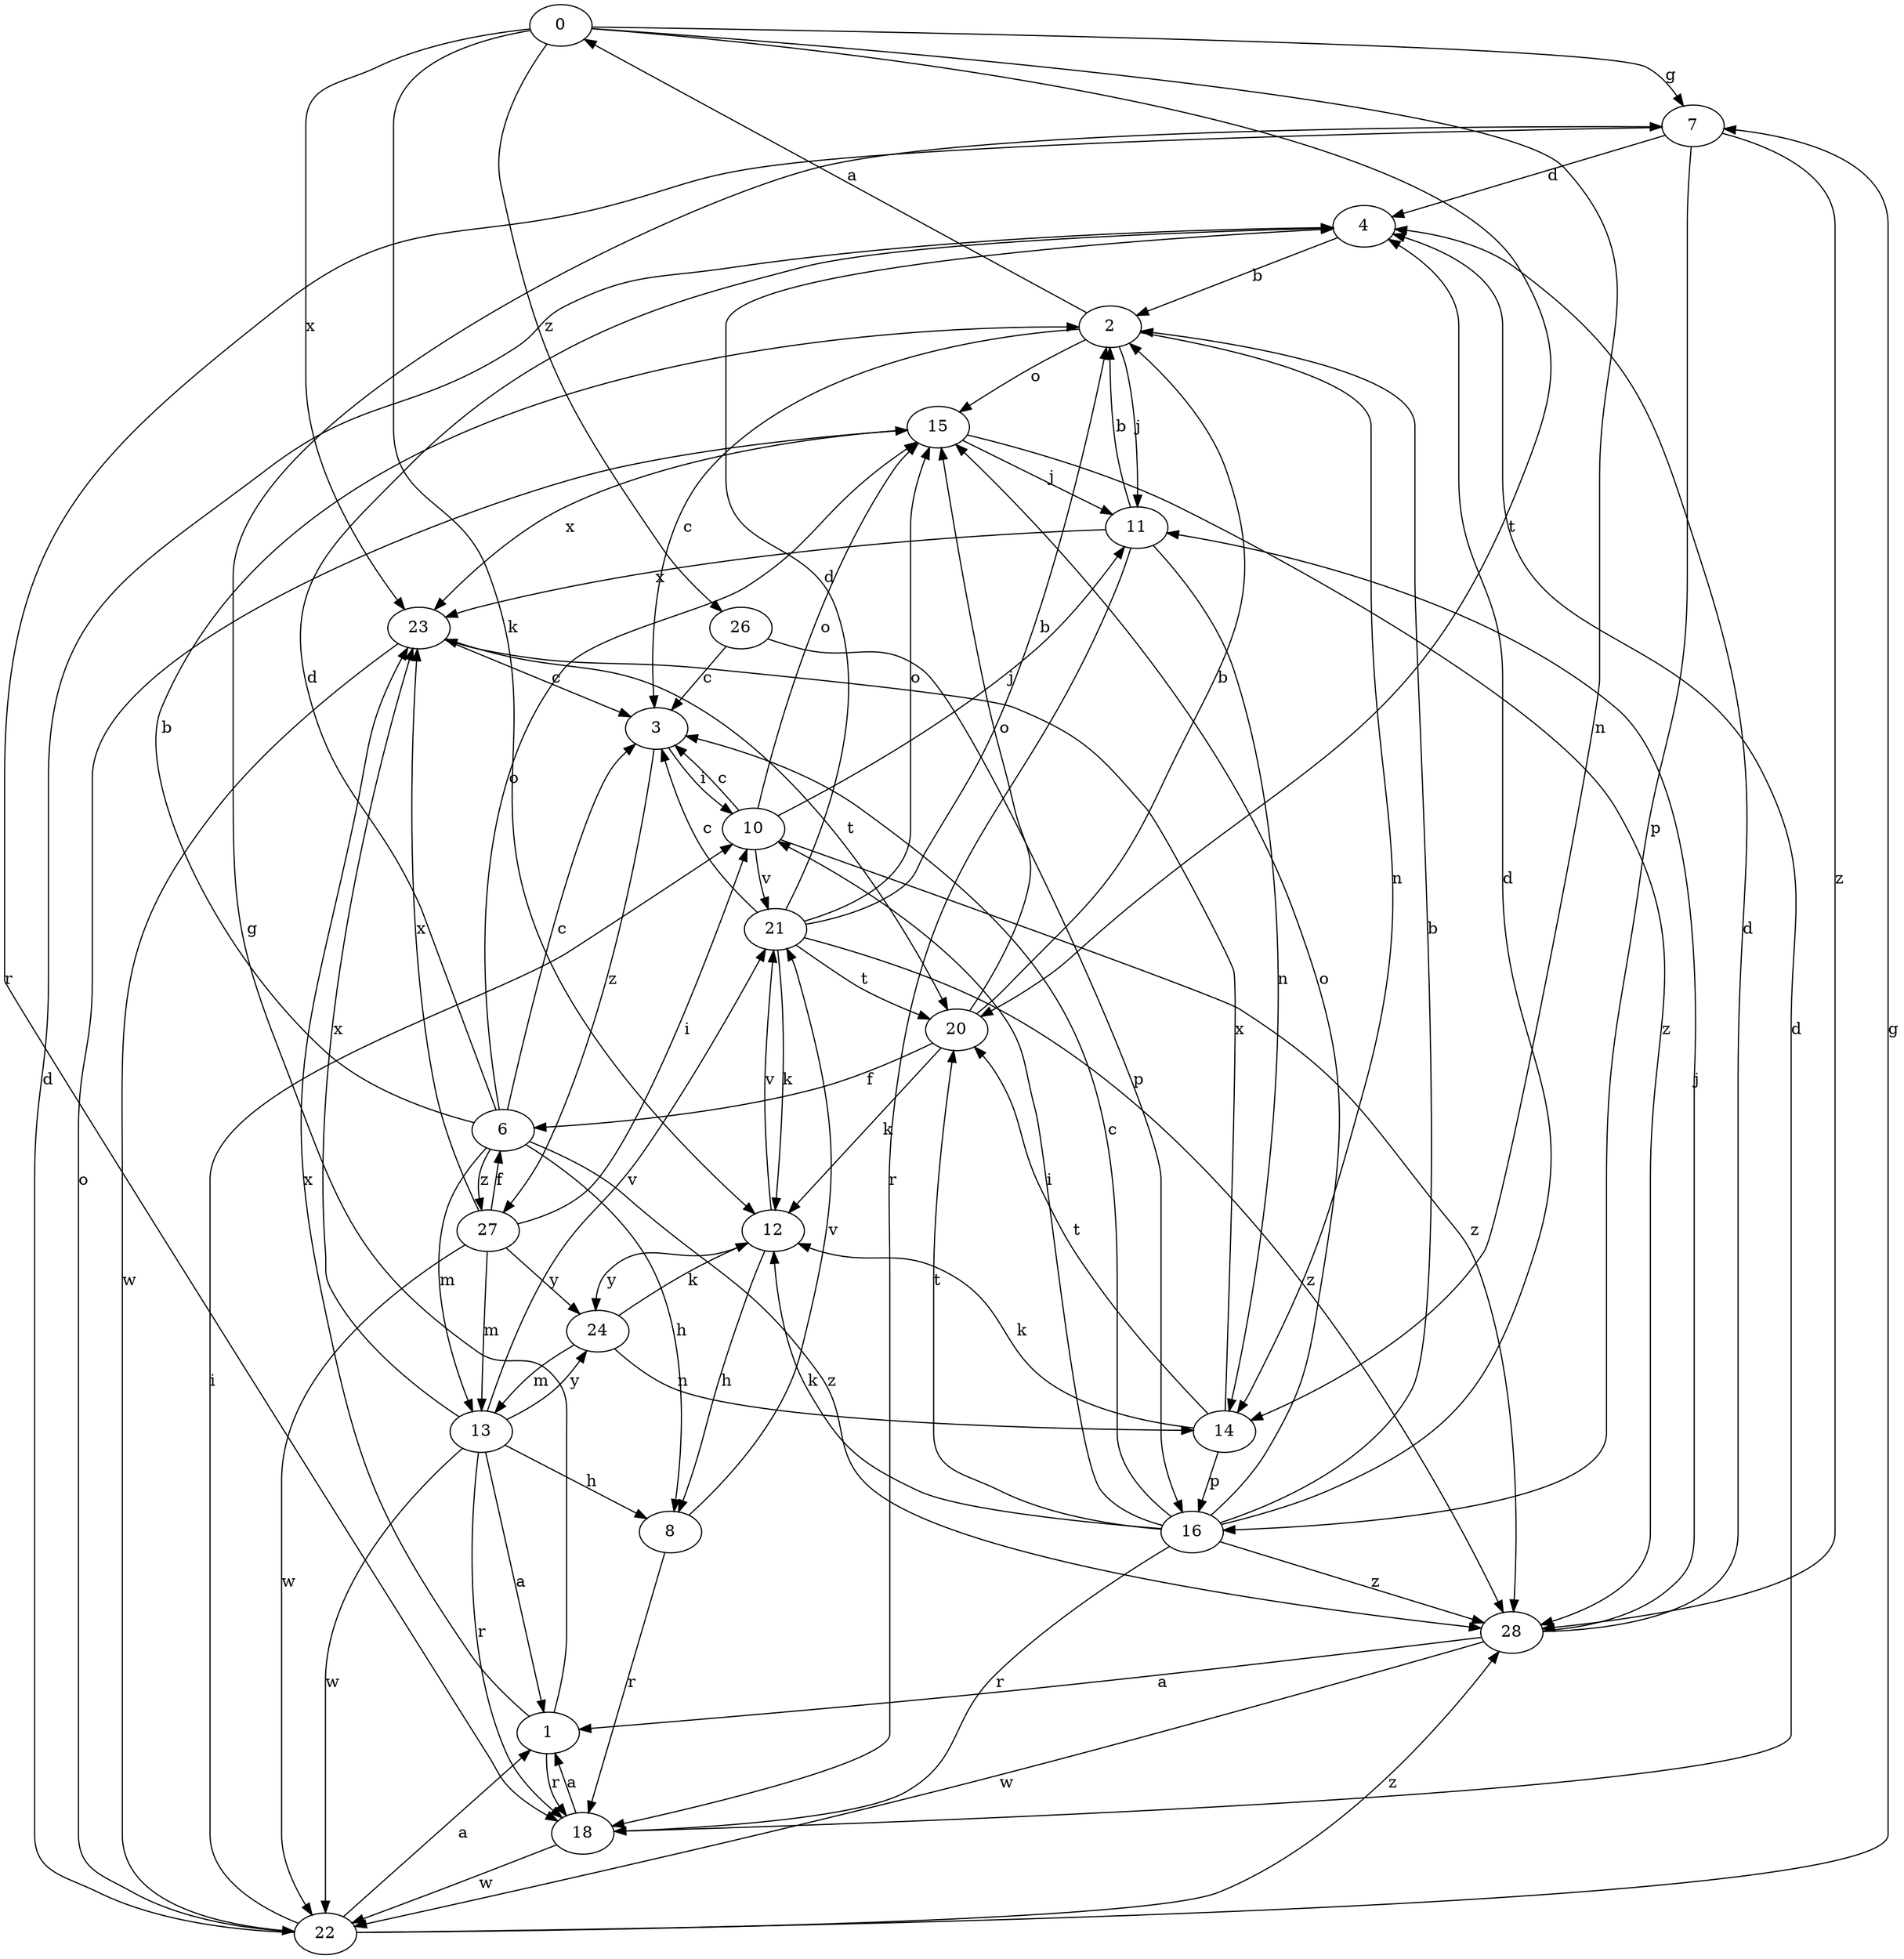 strict digraph  {
0;
1;
2;
3;
4;
6;
7;
8;
10;
11;
12;
13;
14;
15;
16;
18;
20;
21;
22;
23;
24;
26;
27;
28;
0 -> 7  [label=g];
0 -> 12  [label=k];
0 -> 14  [label=n];
0 -> 20  [label=t];
0 -> 23  [label=x];
0 -> 26  [label=z];
1 -> 7  [label=g];
1 -> 18  [label=r];
1 -> 23  [label=x];
2 -> 0  [label=a];
2 -> 3  [label=c];
2 -> 11  [label=j];
2 -> 14  [label=n];
2 -> 15  [label=o];
3 -> 10  [label=i];
3 -> 27  [label=z];
4 -> 2  [label=b];
6 -> 2  [label=b];
6 -> 3  [label=c];
6 -> 4  [label=d];
6 -> 8  [label=h];
6 -> 13  [label=m];
6 -> 15  [label=o];
6 -> 27  [label=z];
6 -> 28  [label=z];
7 -> 4  [label=d];
7 -> 16  [label=p];
7 -> 18  [label=r];
7 -> 28  [label=z];
8 -> 18  [label=r];
8 -> 21  [label=v];
10 -> 3  [label=c];
10 -> 11  [label=j];
10 -> 15  [label=o];
10 -> 21  [label=v];
10 -> 28  [label=z];
11 -> 2  [label=b];
11 -> 14  [label=n];
11 -> 18  [label=r];
11 -> 23  [label=x];
12 -> 8  [label=h];
12 -> 21  [label=v];
12 -> 24  [label=y];
13 -> 1  [label=a];
13 -> 8  [label=h];
13 -> 18  [label=r];
13 -> 21  [label=v];
13 -> 22  [label=w];
13 -> 23  [label=x];
13 -> 24  [label=y];
14 -> 12  [label=k];
14 -> 16  [label=p];
14 -> 20  [label=t];
14 -> 23  [label=x];
15 -> 11  [label=j];
15 -> 23  [label=x];
15 -> 28  [label=z];
16 -> 2  [label=b];
16 -> 3  [label=c];
16 -> 4  [label=d];
16 -> 10  [label=i];
16 -> 12  [label=k];
16 -> 15  [label=o];
16 -> 18  [label=r];
16 -> 20  [label=t];
16 -> 28  [label=z];
18 -> 1  [label=a];
18 -> 4  [label=d];
18 -> 22  [label=w];
20 -> 2  [label=b];
20 -> 6  [label=f];
20 -> 12  [label=k];
20 -> 15  [label=o];
21 -> 2  [label=b];
21 -> 3  [label=c];
21 -> 4  [label=d];
21 -> 12  [label=k];
21 -> 15  [label=o];
21 -> 20  [label=t];
21 -> 28  [label=z];
22 -> 1  [label=a];
22 -> 4  [label=d];
22 -> 7  [label=g];
22 -> 10  [label=i];
22 -> 15  [label=o];
22 -> 28  [label=z];
23 -> 3  [label=c];
23 -> 20  [label=t];
23 -> 22  [label=w];
24 -> 12  [label=k];
24 -> 13  [label=m];
24 -> 14  [label=n];
26 -> 3  [label=c];
26 -> 16  [label=p];
27 -> 6  [label=f];
27 -> 10  [label=i];
27 -> 13  [label=m];
27 -> 22  [label=w];
27 -> 23  [label=x];
27 -> 24  [label=y];
28 -> 1  [label=a];
28 -> 4  [label=d];
28 -> 11  [label=j];
28 -> 22  [label=w];
}
